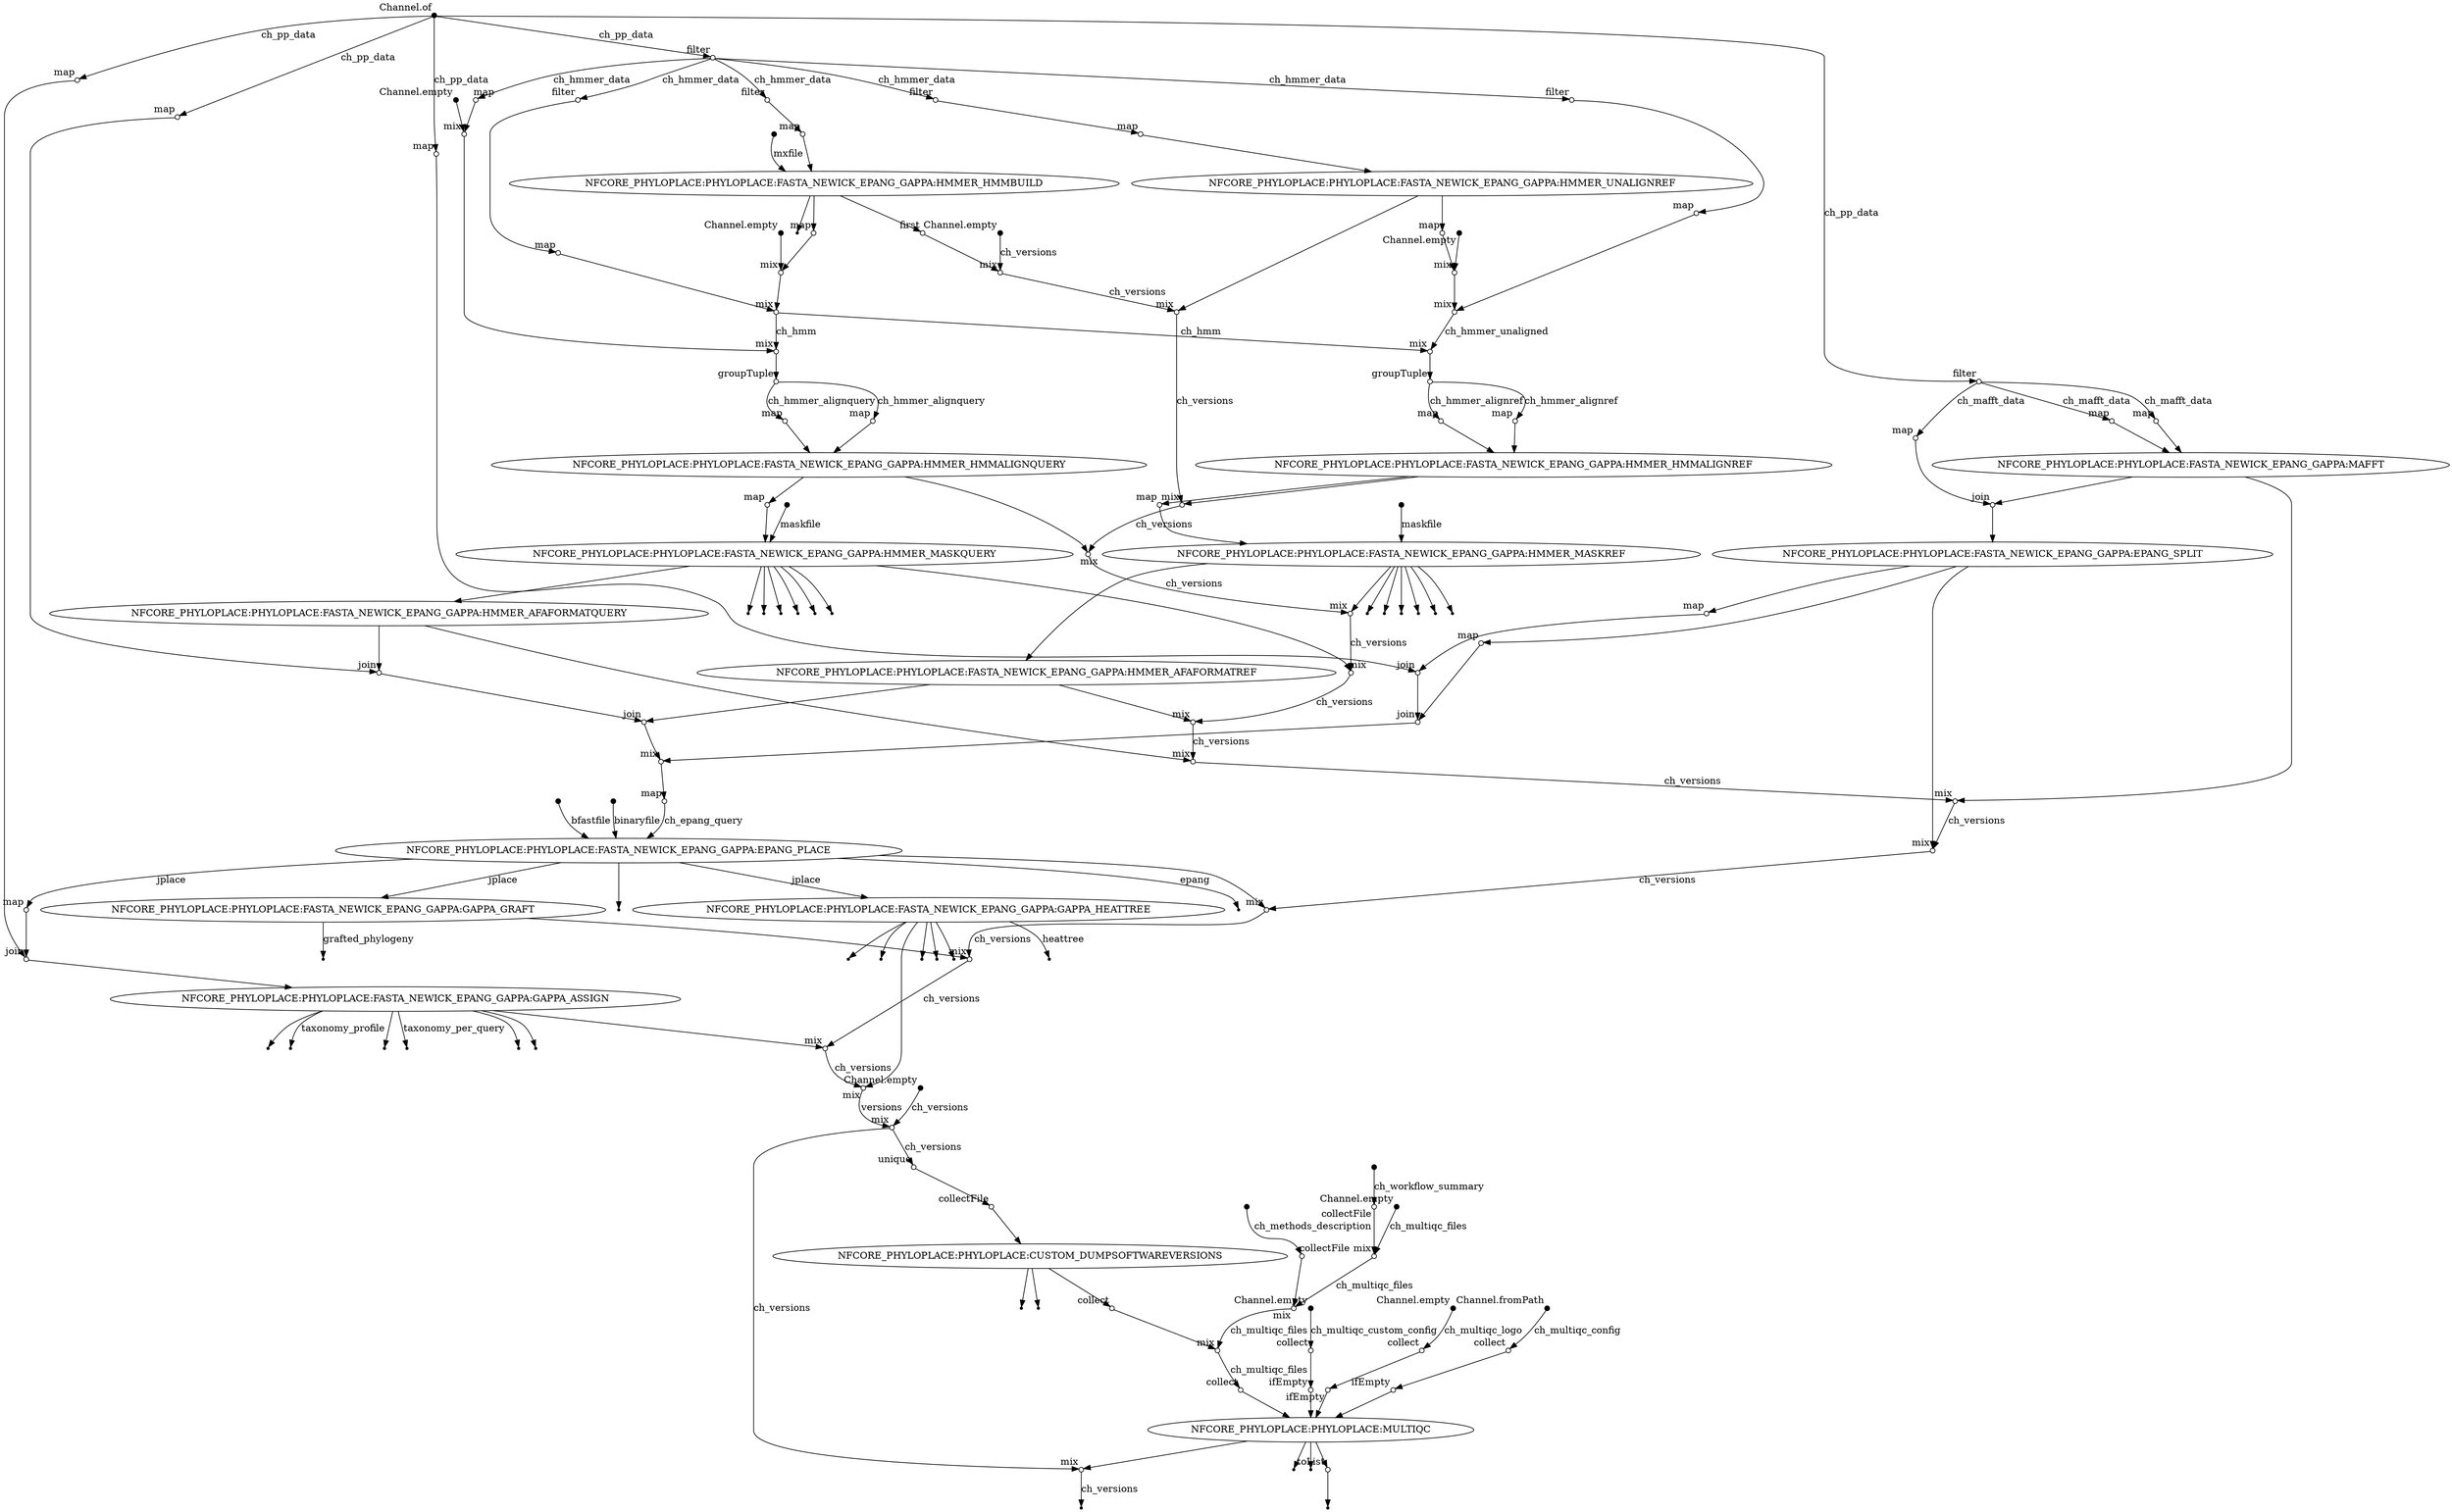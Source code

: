 digraph "phyloplace_dag" {
v0 [shape=point,label="",fixedsize=true,width=0.1,xlabel="Channel.of"];
v6 [shape=circle,label="",fixedsize=true,width=0.1,xlabel="filter"];
v0 -> v6 [label="ch_pp_data"];

v1 [shape=point,label="",fixedsize=true,width=0.1,xlabel="Channel.fromPath"];
v132 [shape=circle,label="",fixedsize=true,width=0.1,xlabel="collect"];
v1 -> v132 [label="ch_multiqc_config"];

v2 [shape=point,label="",fixedsize=true,width=0.1,xlabel="Channel.empty"];
v134 [shape=circle,label="",fixedsize=true,width=0.1,xlabel="collect"];
v2 -> v134 [label="ch_multiqc_custom_config"];

v3 [shape=point,label="",fixedsize=true,width=0.1,xlabel="Channel.empty"];
v136 [shape=circle,label="",fixedsize=true,width=0.1,xlabel="collect"];
v3 -> v136 [label="ch_multiqc_logo"];

v4 [shape=point,label="",fixedsize=true,width=0.1,xlabel="Channel.empty"];
v116 [shape=circle,label="",fixedsize=true,width=0.1,xlabel="mix"];
v4 -> v116 [label="ch_versions"];

v5 [shape=point,label="",fixedsize=true,width=0.1,xlabel="Channel.empty"];
v20 [shape=circle,label="",fixedsize=true,width=0.1,xlabel="mix"];
v5 -> v20 [label="ch_versions"];

v6 [shape=circle,label="",fixedsize=true,width=0.1,xlabel="filter"];
v8 [shape=circle,label="",fixedsize=true,width=0.1,xlabel="filter"];
v6 -> v8 [label="ch_hmmer_data"];

v0 [shape=point,label="",fixedsize=true,width=0.1,xlabel="Channel.of"];
v7 [shape=circle,label="",fixedsize=true,width=0.1,xlabel="filter"];
v0 -> v7 [label="ch_pp_data"];

v7 [shape=circle,label="",fixedsize=true,width=0.1,xlabel="filter"];
v70 [shape=circle,label="",fixedsize=true,width=0.1,xlabel="map"];
v7 -> v70 [label="ch_mafft_data"];

v8 [shape=circle,label="",fixedsize=true,width=0.1,xlabel="filter"];
v9 [shape=circle,label="",fixedsize=true,width=0.1,xlabel="map"];
v8 -> v9;

v9 [shape=circle,label="",fixedsize=true,width=0.1,xlabel="map"];
v11 [label="NFCORE_PHYLOPLACE:PHYLOPLACE:FASTA_NEWICK_EPANG_GAPPA:HMMER_HMMBUILD"];
v9 -> v11;

v10 [shape=point,label="",fixedsize=true,width=0.1];
v11 [label="NFCORE_PHYLOPLACE:PHYLOPLACE:FASTA_NEWICK_EPANG_GAPPA:HMMER_HMMBUILD"];
v10 -> v11 [label="mxfile"];

v11 [label="NFCORE_PHYLOPLACE:PHYLOPLACE:FASTA_NEWICK_EPANG_GAPPA:HMMER_HMMBUILD"];
v14 [shape=circle,label="",fixedsize=true,width=0.1,xlabel="map"];
v11 -> v14;

v11 [label="NFCORE_PHYLOPLACE:PHYLOPLACE:FASTA_NEWICK_EPANG_GAPPA:HMMER_HMMBUILD"];
v12 [shape=point];
v11 -> v12;

v11 [label="NFCORE_PHYLOPLACE:PHYLOPLACE:FASTA_NEWICK_EPANG_GAPPA:HMMER_HMMBUILD"];
v19 [shape=circle,label="",fixedsize=true,width=0.1,xlabel="first"];
v11 -> v19;

v13 [shape=point,label="",fixedsize=true,width=0.1,xlabel="Channel.empty"];
v15 [shape=circle,label="",fixedsize=true,width=0.1,xlabel="mix"];
v13 -> v15;

v14 [shape=circle,label="",fixedsize=true,width=0.1,xlabel="map"];
v15 [shape=circle,label="",fixedsize=true,width=0.1,xlabel="mix"];
v14 -> v15;

v15 [shape=circle,label="",fixedsize=true,width=0.1,xlabel="mix"];
v18 [shape=circle,label="",fixedsize=true,width=0.1,xlabel="mix"];
v15 -> v18;

v6 [shape=circle,label="",fixedsize=true,width=0.1,xlabel="filter"];
v16 [shape=circle,label="",fixedsize=true,width=0.1,xlabel="filter"];
v6 -> v16 [label="ch_hmmer_data"];

v16 [shape=circle,label="",fixedsize=true,width=0.1,xlabel="filter"];
v17 [shape=circle,label="",fixedsize=true,width=0.1,xlabel="map"];
v16 -> v17;

v17 [shape=circle,label="",fixedsize=true,width=0.1,xlabel="map"];
v18 [shape=circle,label="",fixedsize=true,width=0.1,xlabel="mix"];
v17 -> v18;

v18 [shape=circle,label="",fixedsize=true,width=0.1,xlabel="mix"];
v31 [shape=circle,label="",fixedsize=true,width=0.1,xlabel="mix"];
v18 -> v31 [label="ch_hmm"];

v19 [shape=circle,label="",fixedsize=true,width=0.1,xlabel="first"];
v20 [shape=circle,label="",fixedsize=true,width=0.1,xlabel="mix"];
v19 -> v20;

v20 [shape=circle,label="",fixedsize=true,width=0.1,xlabel="mix"];
v30 [shape=circle,label="",fixedsize=true,width=0.1,xlabel="mix"];
v20 -> v30 [label="ch_versions"];

v6 [shape=circle,label="",fixedsize=true,width=0.1,xlabel="filter"];
v21 [shape=circle,label="",fixedsize=true,width=0.1,xlabel="filter"];
v6 -> v21 [label="ch_hmmer_data"];

v21 [shape=circle,label="",fixedsize=true,width=0.1,xlabel="filter"];
v22 [shape=circle,label="",fixedsize=true,width=0.1,xlabel="map"];
v21 -> v22;

v22 [shape=circle,label="",fixedsize=true,width=0.1,xlabel="map"];
v23 [label="NFCORE_PHYLOPLACE:PHYLOPLACE:FASTA_NEWICK_EPANG_GAPPA:HMMER_UNALIGNREF"];
v22 -> v23;

v23 [label="NFCORE_PHYLOPLACE:PHYLOPLACE:FASTA_NEWICK_EPANG_GAPPA:HMMER_UNALIGNREF"];
v25 [shape=circle,label="",fixedsize=true,width=0.1,xlabel="map"];
v23 -> v25;

v23 [label="NFCORE_PHYLOPLACE:PHYLOPLACE:FASTA_NEWICK_EPANG_GAPPA:HMMER_UNALIGNREF"];
v30 [shape=circle,label="",fixedsize=true,width=0.1,xlabel="mix"];
v23 -> v30;

v24 [shape=point,label="",fixedsize=true,width=0.1,xlabel="Channel.empty"];
v26 [shape=circle,label="",fixedsize=true,width=0.1,xlabel="mix"];
v24 -> v26;

v25 [shape=circle,label="",fixedsize=true,width=0.1,xlabel="map"];
v26 [shape=circle,label="",fixedsize=true,width=0.1,xlabel="mix"];
v25 -> v26;

v26 [shape=circle,label="",fixedsize=true,width=0.1,xlabel="mix"];
v29 [shape=circle,label="",fixedsize=true,width=0.1,xlabel="mix"];
v26 -> v29;

v6 [shape=circle,label="",fixedsize=true,width=0.1,xlabel="filter"];
v27 [shape=circle,label="",fixedsize=true,width=0.1,xlabel="filter"];
v6 -> v27 [label="ch_hmmer_data"];

v27 [shape=circle,label="",fixedsize=true,width=0.1,xlabel="filter"];
v28 [shape=circle,label="",fixedsize=true,width=0.1,xlabel="map"];
v27 -> v28;

v28 [shape=circle,label="",fixedsize=true,width=0.1,xlabel="map"];
v29 [shape=circle,label="",fixedsize=true,width=0.1,xlabel="mix"];
v28 -> v29;

v29 [shape=circle,label="",fixedsize=true,width=0.1,xlabel="mix"];
v31 [shape=circle,label="",fixedsize=true,width=0.1,xlabel="mix"];
v29 -> v31 [label="ch_hmmer_unaligned"];

v30 [shape=circle,label="",fixedsize=true,width=0.1,xlabel="mix"];
v36 [shape=circle,label="",fixedsize=true,width=0.1,xlabel="mix"];
v30 -> v36 [label="ch_versions"];

v31 [shape=circle,label="",fixedsize=true,width=0.1,xlabel="mix"];
v32 [shape=circle,label="",fixedsize=true,width=0.1,xlabel="groupTuple"];
v31 -> v32;

v32 [shape=circle,label="",fixedsize=true,width=0.1,xlabel="groupTuple"];
v33 [shape=circle,label="",fixedsize=true,width=0.1,xlabel="map"];
v32 -> v33 [label="ch_hmmer_alignref"];

v33 [shape=circle,label="",fixedsize=true,width=0.1,xlabel="map"];
v35 [label="NFCORE_PHYLOPLACE:PHYLOPLACE:FASTA_NEWICK_EPANG_GAPPA:HMMER_HMMALIGNREF"];
v33 -> v35;

v32 [shape=circle,label="",fixedsize=true,width=0.1,xlabel="groupTuple"];
v34 [shape=circle,label="",fixedsize=true,width=0.1,xlabel="map"];
v32 -> v34 [label="ch_hmmer_alignref"];

v34 [shape=circle,label="",fixedsize=true,width=0.1,xlabel="map"];
v35 [label="NFCORE_PHYLOPLACE:PHYLOPLACE:FASTA_NEWICK_EPANG_GAPPA:HMMER_HMMALIGNREF"];
v34 -> v35;

v35 [label="NFCORE_PHYLOPLACE:PHYLOPLACE:FASTA_NEWICK_EPANG_GAPPA:HMMER_HMMALIGNREF"];
v46 [shape=circle,label="",fixedsize=true,width=0.1,xlabel="map"];
v35 -> v46;

v35 [label="NFCORE_PHYLOPLACE:PHYLOPLACE:FASTA_NEWICK_EPANG_GAPPA:HMMER_HMMALIGNREF"];
v36 [shape=circle,label="",fixedsize=true,width=0.1,xlabel="mix"];
v35 -> v36;

v36 [shape=circle,label="",fixedsize=true,width=0.1,xlabel="mix"];
v45 [shape=circle,label="",fixedsize=true,width=0.1,xlabel="mix"];
v36 -> v45 [label="ch_versions"];

v37 [shape=point,label="",fixedsize=true,width=0.1,xlabel="Channel.empty"];
v39 [shape=circle,label="",fixedsize=true,width=0.1,xlabel="mix"];
v37 -> v39;

v6 [shape=circle,label="",fixedsize=true,width=0.1,xlabel="filter"];
v38 [shape=circle,label="",fixedsize=true,width=0.1,xlabel="map"];
v6 -> v38 [label="ch_hmmer_data"];

v38 [shape=circle,label="",fixedsize=true,width=0.1,xlabel="map"];
v39 [shape=circle,label="",fixedsize=true,width=0.1,xlabel="mix"];
v38 -> v39;

v39 [shape=circle,label="",fixedsize=true,width=0.1,xlabel="mix"];
v40 [shape=circle,label="",fixedsize=true,width=0.1,xlabel="mix"];
v39 -> v40;

v18 [shape=circle,label="",fixedsize=true,width=0.1,xlabel="mix"];
v40 [shape=circle,label="",fixedsize=true,width=0.1,xlabel="mix"];
v18 -> v40 [label="ch_hmm"];

v40 [shape=circle,label="",fixedsize=true,width=0.1,xlabel="mix"];
v41 [shape=circle,label="",fixedsize=true,width=0.1,xlabel="groupTuple"];
v40 -> v41;

v41 [shape=circle,label="",fixedsize=true,width=0.1,xlabel="groupTuple"];
v42 [shape=circle,label="",fixedsize=true,width=0.1,xlabel="map"];
v41 -> v42 [label="ch_hmmer_alignquery"];

v42 [shape=circle,label="",fixedsize=true,width=0.1,xlabel="map"];
v44 [label="NFCORE_PHYLOPLACE:PHYLOPLACE:FASTA_NEWICK_EPANG_GAPPA:HMMER_HMMALIGNQUERY"];
v42 -> v44;

v41 [shape=circle,label="",fixedsize=true,width=0.1,xlabel="groupTuple"];
v43 [shape=circle,label="",fixedsize=true,width=0.1,xlabel="map"];
v41 -> v43 [label="ch_hmmer_alignquery"];

v43 [shape=circle,label="",fixedsize=true,width=0.1,xlabel="map"];
v44 [label="NFCORE_PHYLOPLACE:PHYLOPLACE:FASTA_NEWICK_EPANG_GAPPA:HMMER_HMMALIGNQUERY"];
v43 -> v44;

v44 [label="NFCORE_PHYLOPLACE:PHYLOPLACE:FASTA_NEWICK_EPANG_GAPPA:HMMER_HMMALIGNQUERY"];
v56 [shape=circle,label="",fixedsize=true,width=0.1,xlabel="map"];
v44 -> v56;

v44 [label="NFCORE_PHYLOPLACE:PHYLOPLACE:FASTA_NEWICK_EPANG_GAPPA:HMMER_HMMALIGNQUERY"];
v45 [shape=circle,label="",fixedsize=true,width=0.1,xlabel="mix"];
v44 -> v45;

v45 [shape=circle,label="",fixedsize=true,width=0.1,xlabel="mix"];
v55 [shape=circle,label="",fixedsize=true,width=0.1,xlabel="mix"];
v45 -> v55 [label="ch_versions"];

v46 [shape=circle,label="",fixedsize=true,width=0.1,xlabel="map"];
v48 [label="NFCORE_PHYLOPLACE:PHYLOPLACE:FASTA_NEWICK_EPANG_GAPPA:HMMER_MASKREF"];
v46 -> v48;

v47 [shape=point,label="",fixedsize=true,width=0.1];
v48 [label="NFCORE_PHYLOPLACE:PHYLOPLACE:FASTA_NEWICK_EPANG_GAPPA:HMMER_MASKREF"];
v47 -> v48 [label="maskfile"];

v48 [label="NFCORE_PHYLOPLACE:PHYLOPLACE:FASTA_NEWICK_EPANG_GAPPA:HMMER_MASKREF"];
v66 [label="NFCORE_PHYLOPLACE:PHYLOPLACE:FASTA_NEWICK_EPANG_GAPPA:HMMER_AFAFORMATREF"];
v48 -> v66;

v48 [label="NFCORE_PHYLOPLACE:PHYLOPLACE:FASTA_NEWICK_EPANG_GAPPA:HMMER_MASKREF"];
v54 [shape=point];
v48 -> v54;

v48 [label="NFCORE_PHYLOPLACE:PHYLOPLACE:FASTA_NEWICK_EPANG_GAPPA:HMMER_MASKREF"];
v53 [shape=point];
v48 -> v53;

v48 [label="NFCORE_PHYLOPLACE:PHYLOPLACE:FASTA_NEWICK_EPANG_GAPPA:HMMER_MASKREF"];
v52 [shape=point];
v48 -> v52;

v48 [label="NFCORE_PHYLOPLACE:PHYLOPLACE:FASTA_NEWICK_EPANG_GAPPA:HMMER_MASKREF"];
v51 [shape=point];
v48 -> v51;

v48 [label="NFCORE_PHYLOPLACE:PHYLOPLACE:FASTA_NEWICK_EPANG_GAPPA:HMMER_MASKREF"];
v50 [shape=point];
v48 -> v50;

v48 [label="NFCORE_PHYLOPLACE:PHYLOPLACE:FASTA_NEWICK_EPANG_GAPPA:HMMER_MASKREF"];
v49 [shape=point];
v48 -> v49;

v48 [label="NFCORE_PHYLOPLACE:PHYLOPLACE:FASTA_NEWICK_EPANG_GAPPA:HMMER_MASKREF"];
v55 [shape=circle,label="",fixedsize=true,width=0.1,xlabel="mix"];
v48 -> v55;

v55 [shape=circle,label="",fixedsize=true,width=0.1,xlabel="mix"];
v65 [shape=circle,label="",fixedsize=true,width=0.1,xlabel="mix"];
v55 -> v65 [label="ch_versions"];

v56 [shape=circle,label="",fixedsize=true,width=0.1,xlabel="map"];
v58 [label="NFCORE_PHYLOPLACE:PHYLOPLACE:FASTA_NEWICK_EPANG_GAPPA:HMMER_MASKQUERY"];
v56 -> v58;

v57 [shape=point,label="",fixedsize=true,width=0.1];
v58 [label="NFCORE_PHYLOPLACE:PHYLOPLACE:FASTA_NEWICK_EPANG_GAPPA:HMMER_MASKQUERY"];
v57 -> v58 [label="maskfile"];

v58 [label="NFCORE_PHYLOPLACE:PHYLOPLACE:FASTA_NEWICK_EPANG_GAPPA:HMMER_MASKQUERY"];
v68 [label="NFCORE_PHYLOPLACE:PHYLOPLACE:FASTA_NEWICK_EPANG_GAPPA:HMMER_AFAFORMATQUERY"];
v58 -> v68;

v58 [label="NFCORE_PHYLOPLACE:PHYLOPLACE:FASTA_NEWICK_EPANG_GAPPA:HMMER_MASKQUERY"];
v64 [shape=point];
v58 -> v64;

v58 [label="NFCORE_PHYLOPLACE:PHYLOPLACE:FASTA_NEWICK_EPANG_GAPPA:HMMER_MASKQUERY"];
v63 [shape=point];
v58 -> v63;

v58 [label="NFCORE_PHYLOPLACE:PHYLOPLACE:FASTA_NEWICK_EPANG_GAPPA:HMMER_MASKQUERY"];
v62 [shape=point];
v58 -> v62;

v58 [label="NFCORE_PHYLOPLACE:PHYLOPLACE:FASTA_NEWICK_EPANG_GAPPA:HMMER_MASKQUERY"];
v61 [shape=point];
v58 -> v61;

v58 [label="NFCORE_PHYLOPLACE:PHYLOPLACE:FASTA_NEWICK_EPANG_GAPPA:HMMER_MASKQUERY"];
v60 [shape=point];
v58 -> v60;

v58 [label="NFCORE_PHYLOPLACE:PHYLOPLACE:FASTA_NEWICK_EPANG_GAPPA:HMMER_MASKQUERY"];
v59 [shape=point];
v58 -> v59;

v58 [label="NFCORE_PHYLOPLACE:PHYLOPLACE:FASTA_NEWICK_EPANG_GAPPA:HMMER_MASKQUERY"];
v65 [shape=circle,label="",fixedsize=true,width=0.1,xlabel="mix"];
v58 -> v65;

v65 [shape=circle,label="",fixedsize=true,width=0.1,xlabel="mix"];
v67 [shape=circle,label="",fixedsize=true,width=0.1,xlabel="mix"];
v65 -> v67 [label="ch_versions"];

v66 [label="NFCORE_PHYLOPLACE:PHYLOPLACE:FASTA_NEWICK_EPANG_GAPPA:HMMER_AFAFORMATREF"];
v80 [shape=circle,label="",fixedsize=true,width=0.1,xlabel="join"];
v66 -> v80;

v66 [label="NFCORE_PHYLOPLACE:PHYLOPLACE:FASTA_NEWICK_EPANG_GAPPA:HMMER_AFAFORMATREF"];
v67 [shape=circle,label="",fixedsize=true,width=0.1,xlabel="mix"];
v66 -> v67;

v67 [shape=circle,label="",fixedsize=true,width=0.1,xlabel="mix"];
v69 [shape=circle,label="",fixedsize=true,width=0.1,xlabel="mix"];
v67 -> v69 [label="ch_versions"];

v68 [label="NFCORE_PHYLOPLACE:PHYLOPLACE:FASTA_NEWICK_EPANG_GAPPA:HMMER_AFAFORMATQUERY"];
v79 [shape=circle,label="",fixedsize=true,width=0.1,xlabel="join"];
v68 -> v79;

v68 [label="NFCORE_PHYLOPLACE:PHYLOPLACE:FASTA_NEWICK_EPANG_GAPPA:HMMER_AFAFORMATQUERY"];
v69 [shape=circle,label="",fixedsize=true,width=0.1,xlabel="mix"];
v68 -> v69;

v69 [shape=circle,label="",fixedsize=true,width=0.1,xlabel="mix"];
v73 [shape=circle,label="",fixedsize=true,width=0.1,xlabel="mix"];
v69 -> v73 [label="ch_versions"];

v70 [shape=circle,label="",fixedsize=true,width=0.1,xlabel="map"];
v72 [label="NFCORE_PHYLOPLACE:PHYLOPLACE:FASTA_NEWICK_EPANG_GAPPA:MAFFT"];
v70 -> v72;

v7 [shape=circle,label="",fixedsize=true,width=0.1,xlabel="filter"];
v71 [shape=circle,label="",fixedsize=true,width=0.1,xlabel="map"];
v7 -> v71 [label="ch_mafft_data"];

v71 [shape=circle,label="",fixedsize=true,width=0.1,xlabel="map"];
v72 [label="NFCORE_PHYLOPLACE:PHYLOPLACE:FASTA_NEWICK_EPANG_GAPPA:MAFFT"];
v71 -> v72;

v72 [label="NFCORE_PHYLOPLACE:PHYLOPLACE:FASTA_NEWICK_EPANG_GAPPA:MAFFT"];
v75 [shape=circle,label="",fixedsize=true,width=0.1,xlabel="join"];
v72 -> v75;

v72 [label="NFCORE_PHYLOPLACE:PHYLOPLACE:FASTA_NEWICK_EPANG_GAPPA:MAFFT"];
v73 [shape=circle,label="",fixedsize=true,width=0.1,xlabel="mix"];
v72 -> v73;

v73 [shape=circle,label="",fixedsize=true,width=0.1,xlabel="mix"];
v77 [shape=circle,label="",fixedsize=true,width=0.1,xlabel="mix"];
v73 -> v77 [label="ch_versions"];

v7 [shape=circle,label="",fixedsize=true,width=0.1,xlabel="filter"];
v74 [shape=circle,label="",fixedsize=true,width=0.1,xlabel="map"];
v7 -> v74 [label="ch_mafft_data"];

v74 [shape=circle,label="",fixedsize=true,width=0.1,xlabel="map"];
v75 [shape=circle,label="",fixedsize=true,width=0.1,xlabel="join"];
v74 -> v75;

v75 [shape=circle,label="",fixedsize=true,width=0.1,xlabel="join"];
v76 [label="NFCORE_PHYLOPLACE:PHYLOPLACE:FASTA_NEWICK_EPANG_GAPPA:EPANG_SPLIT"];
v75 -> v76;

v76 [label="NFCORE_PHYLOPLACE:PHYLOPLACE:FASTA_NEWICK_EPANG_GAPPA:EPANG_SPLIT"];
v82 [shape=circle,label="",fixedsize=true,width=0.1,xlabel="map"];
v76 -> v82;

v76 [label="NFCORE_PHYLOPLACE:PHYLOPLACE:FASTA_NEWICK_EPANG_GAPPA:EPANG_SPLIT"];
v84 [shape=circle,label="",fixedsize=true,width=0.1,xlabel="map"];
v76 -> v84;

v76 [label="NFCORE_PHYLOPLACE:PHYLOPLACE:FASTA_NEWICK_EPANG_GAPPA:EPANG_SPLIT"];
v77 [shape=circle,label="",fixedsize=true,width=0.1,xlabel="mix"];
v76 -> v77;

v77 [shape=circle,label="",fixedsize=true,width=0.1,xlabel="mix"];
v93 [shape=circle,label="",fixedsize=true,width=0.1,xlabel="mix"];
v77 -> v93 [label="ch_versions"];

v0 [shape=point,label="",fixedsize=true,width=0.1,xlabel="Channel.of"];
v78 [shape=circle,label="",fixedsize=true,width=0.1,xlabel="map"];
v0 -> v78 [label="ch_pp_data"];

v78 [shape=circle,label="",fixedsize=true,width=0.1,xlabel="map"];
v79 [shape=circle,label="",fixedsize=true,width=0.1,xlabel="join"];
v78 -> v79;

v79 [shape=circle,label="",fixedsize=true,width=0.1,xlabel="join"];
v80 [shape=circle,label="",fixedsize=true,width=0.1,xlabel="join"];
v79 -> v80;

v80 [shape=circle,label="",fixedsize=true,width=0.1,xlabel="join"];
v86 [shape=circle,label="",fixedsize=true,width=0.1,xlabel="mix"];
v80 -> v86;

v0 [shape=point,label="",fixedsize=true,width=0.1,xlabel="Channel.of"];
v81 [shape=circle,label="",fixedsize=true,width=0.1,xlabel="map"];
v0 -> v81 [label="ch_pp_data"];

v81 [shape=circle,label="",fixedsize=true,width=0.1,xlabel="map"];
v83 [shape=circle,label="",fixedsize=true,width=0.1,xlabel="join"];
v81 -> v83;

v82 [shape=circle,label="",fixedsize=true,width=0.1,xlabel="map"];
v83 [shape=circle,label="",fixedsize=true,width=0.1,xlabel="join"];
v82 -> v83;

v83 [shape=circle,label="",fixedsize=true,width=0.1,xlabel="join"];
v85 [shape=circle,label="",fixedsize=true,width=0.1,xlabel="join"];
v83 -> v85;

v84 [shape=circle,label="",fixedsize=true,width=0.1,xlabel="map"];
v85 [shape=circle,label="",fixedsize=true,width=0.1,xlabel="join"];
v84 -> v85;

v85 [shape=circle,label="",fixedsize=true,width=0.1,xlabel="join"];
v86 [shape=circle,label="",fixedsize=true,width=0.1,xlabel="mix"];
v85 -> v86;

v86 [shape=circle,label="",fixedsize=true,width=0.1,xlabel="mix"];
v87 [shape=circle,label="",fixedsize=true,width=0.1,xlabel="map"];
v86 -> v87;

v87 [shape=circle,label="",fixedsize=true,width=0.1,xlabel="map"];
v90 [label="NFCORE_PHYLOPLACE:PHYLOPLACE:FASTA_NEWICK_EPANG_GAPPA:EPANG_PLACE"];
v87 -> v90 [label="ch_epang_query"];

v88 [shape=point,label="",fixedsize=true,width=0.1];
v90 [label="NFCORE_PHYLOPLACE:PHYLOPLACE:FASTA_NEWICK_EPANG_GAPPA:EPANG_PLACE"];
v88 -> v90 [label="bfastfile"];

v89 [shape=point,label="",fixedsize=true,width=0.1];
v90 [label="NFCORE_PHYLOPLACE:PHYLOPLACE:FASTA_NEWICK_EPANG_GAPPA:EPANG_PLACE"];
v89 -> v90 [label="binaryfile"];

v90 [label="NFCORE_PHYLOPLACE:PHYLOPLACE:FASTA_NEWICK_EPANG_GAPPA:EPANG_PLACE"];
v92 [shape=point];
v90 -> v92 [label="epang"];

v90 [label="NFCORE_PHYLOPLACE:PHYLOPLACE:FASTA_NEWICK_EPANG_GAPPA:EPANG_PLACE"];
v94 [label="NFCORE_PHYLOPLACE:PHYLOPLACE:FASTA_NEWICK_EPANG_GAPPA:GAPPA_GRAFT"];
v90 -> v94 [label="jplace"];

v90 [label="NFCORE_PHYLOPLACE:PHYLOPLACE:FASTA_NEWICK_EPANG_GAPPA:EPANG_PLACE"];
v91 [shape=point];
v90 -> v91;

v90 [label="NFCORE_PHYLOPLACE:PHYLOPLACE:FASTA_NEWICK_EPANG_GAPPA:EPANG_PLACE"];
v93 [shape=circle,label="",fixedsize=true,width=0.1,xlabel="mix"];
v90 -> v93;

v93 [shape=circle,label="",fixedsize=true,width=0.1,xlabel="mix"];
v96 [shape=circle,label="",fixedsize=true,width=0.1,xlabel="mix"];
v93 -> v96 [label="ch_versions"];

v94 [label="NFCORE_PHYLOPLACE:PHYLOPLACE:FASTA_NEWICK_EPANG_GAPPA:GAPPA_GRAFT"];
v95 [shape=point];
v94 -> v95 [label="grafted_phylogeny"];

v94 [label="NFCORE_PHYLOPLACE:PHYLOPLACE:FASTA_NEWICK_EPANG_GAPPA:GAPPA_GRAFT"];
v96 [shape=circle,label="",fixedsize=true,width=0.1,xlabel="mix"];
v94 -> v96;

v96 [shape=circle,label="",fixedsize=true,width=0.1,xlabel="mix"];
v107 [shape=circle,label="",fixedsize=true,width=0.1,xlabel="mix"];
v96 -> v107 [label="ch_versions"];

v90 [label="NFCORE_PHYLOPLACE:PHYLOPLACE:FASTA_NEWICK_EPANG_GAPPA:EPANG_PLACE"];
v97 [shape=circle,label="",fixedsize=true,width=0.1,xlabel="map"];
v90 -> v97 [label="jplace"];

v97 [shape=circle,label="",fixedsize=true,width=0.1,xlabel="map"];
v99 [shape=circle,label="",fixedsize=true,width=0.1,xlabel="join"];
v97 -> v99;

v0 [shape=point,label="",fixedsize=true,width=0.1,xlabel="Channel.of"];
v98 [shape=circle,label="",fixedsize=true,width=0.1,xlabel="map"];
v0 -> v98 [label="ch_pp_data"];

v98 [shape=circle,label="",fixedsize=true,width=0.1,xlabel="map"];
v99 [shape=circle,label="",fixedsize=true,width=0.1,xlabel="join"];
v98 -> v99;

v99 [shape=circle,label="",fixedsize=true,width=0.1,xlabel="join"];
v100 [label="NFCORE_PHYLOPLACE:PHYLOPLACE:FASTA_NEWICK_EPANG_GAPPA:GAPPA_ASSIGN"];
v99 -> v100;

v100 [label="NFCORE_PHYLOPLACE:PHYLOPLACE:FASTA_NEWICK_EPANG_GAPPA:GAPPA_ASSIGN"];
v106 [shape=point];
v100 -> v106;

v100 [label="NFCORE_PHYLOPLACE:PHYLOPLACE:FASTA_NEWICK_EPANG_GAPPA:GAPPA_ASSIGN"];
v105 [shape=point];
v100 -> v105 [label="taxonomy_profile"];

v100 [label="NFCORE_PHYLOPLACE:PHYLOPLACE:FASTA_NEWICK_EPANG_GAPPA:GAPPA_ASSIGN"];
v104 [shape=point];
v100 -> v104;

v100 [label="NFCORE_PHYLOPLACE:PHYLOPLACE:FASTA_NEWICK_EPANG_GAPPA:GAPPA_ASSIGN"];
v103 [shape=point];
v100 -> v103 [label="taxonomy_per_query"];

v100 [label="NFCORE_PHYLOPLACE:PHYLOPLACE:FASTA_NEWICK_EPANG_GAPPA:GAPPA_ASSIGN"];
v102 [shape=point];
v100 -> v102;

v100 [label="NFCORE_PHYLOPLACE:PHYLOPLACE:FASTA_NEWICK_EPANG_GAPPA:GAPPA_ASSIGN"];
v101 [shape=point];
v100 -> v101;

v100 [label="NFCORE_PHYLOPLACE:PHYLOPLACE:FASTA_NEWICK_EPANG_GAPPA:GAPPA_ASSIGN"];
v107 [shape=circle,label="",fixedsize=true,width=0.1,xlabel="mix"];
v100 -> v107;

v107 [shape=circle,label="",fixedsize=true,width=0.1,xlabel="mix"];
v115 [shape=circle,label="",fixedsize=true,width=0.1,xlabel="mix"];
v107 -> v115 [label="ch_versions"];

v90 [label="NFCORE_PHYLOPLACE:PHYLOPLACE:FASTA_NEWICK_EPANG_GAPPA:EPANG_PLACE"];
v108 [label="NFCORE_PHYLOPLACE:PHYLOPLACE:FASTA_NEWICK_EPANG_GAPPA:GAPPA_HEATTREE"];
v90 -> v108 [label="jplace"];

v108 [label="NFCORE_PHYLOPLACE:PHYLOPLACE:FASTA_NEWICK_EPANG_GAPPA:GAPPA_HEATTREE"];
v114 [shape=point];
v108 -> v114;

v108 [label="NFCORE_PHYLOPLACE:PHYLOPLACE:FASTA_NEWICK_EPANG_GAPPA:GAPPA_HEATTREE"];
v113 [shape=point];
v108 -> v113;

v108 [label="NFCORE_PHYLOPLACE:PHYLOPLACE:FASTA_NEWICK_EPANG_GAPPA:GAPPA_HEATTREE"];
v112 [shape=point];
v108 -> v112;

v108 [label="NFCORE_PHYLOPLACE:PHYLOPLACE:FASTA_NEWICK_EPANG_GAPPA:GAPPA_HEATTREE"];
v111 [shape=point];
v108 -> v111 [label="heattree"];

v108 [label="NFCORE_PHYLOPLACE:PHYLOPLACE:FASTA_NEWICK_EPANG_GAPPA:GAPPA_HEATTREE"];
v110 [shape=point];
v108 -> v110;

v108 [label="NFCORE_PHYLOPLACE:PHYLOPLACE:FASTA_NEWICK_EPANG_GAPPA:GAPPA_HEATTREE"];
v109 [shape=point];
v108 -> v109;

v108 [label="NFCORE_PHYLOPLACE:PHYLOPLACE:FASTA_NEWICK_EPANG_GAPPA:GAPPA_HEATTREE"];
v115 [shape=circle,label="",fixedsize=true,width=0.1,xlabel="mix"];
v108 -> v115;

v115 [shape=circle,label="",fixedsize=true,width=0.1,xlabel="mix"];
v116 [shape=circle,label="",fixedsize=true,width=0.1,xlabel="mix"];
v115 -> v116 [label="versions"];

v116 [shape=circle,label="",fixedsize=true,width=0.1,xlabel="mix"];
v117 [shape=circle,label="",fixedsize=true,width=0.1,xlabel="unique"];
v116 -> v117 [label="ch_versions"];

v117 [shape=circle,label="",fixedsize=true,width=0.1,xlabel="unique"];
v118 [shape=circle,label="",fixedsize=true,width=0.1,xlabel="collectFile"];
v117 -> v118;

v118 [shape=circle,label="",fixedsize=true,width=0.1,xlabel="collectFile"];
v119 [label="NFCORE_PHYLOPLACE:PHYLOPLACE:CUSTOM_DUMPSOFTWAREVERSIONS"];
v118 -> v119;

v119 [label="NFCORE_PHYLOPLACE:PHYLOPLACE:CUSTOM_DUMPSOFTWAREVERSIONS"];
v121 [shape=point];
v119 -> v121;

v119 [label="NFCORE_PHYLOPLACE:PHYLOPLACE:CUSTOM_DUMPSOFTWAREVERSIONS"];
v129 [shape=circle,label="",fixedsize=true,width=0.1,xlabel="collect"];
v119 -> v129;

v119 [label="NFCORE_PHYLOPLACE:PHYLOPLACE:CUSTOM_DUMPSOFTWAREVERSIONS"];
v120 [shape=point];
v119 -> v120;

v122 [shape=point,label="",fixedsize=true,width=0.1,xlabel="Channel.empty"];
v125 [shape=circle,label="",fixedsize=true,width=0.1,xlabel="mix"];
v122 -> v125 [label="ch_multiqc_files"];

v123 [shape=point,label="",fixedsize=true,width=0.1];
v124 [shape=circle,label="",fixedsize=true,width=0.1,xlabel="collectFile"];
v123 -> v124 [label="ch_workflow_summary"];

v124 [shape=circle,label="",fixedsize=true,width=0.1,xlabel="collectFile"];
v125 [shape=circle,label="",fixedsize=true,width=0.1,xlabel="mix"];
v124 -> v125;

v125 [shape=circle,label="",fixedsize=true,width=0.1,xlabel="mix"];
v128 [shape=circle,label="",fixedsize=true,width=0.1,xlabel="mix"];
v125 -> v128 [label="ch_multiqc_files"];

v126 [shape=point,label="",fixedsize=true,width=0.1];
v127 [shape=circle,label="",fixedsize=true,width=0.1,xlabel="collectFile"];
v126 -> v127 [label="ch_methods_description"];

v127 [shape=circle,label="",fixedsize=true,width=0.1,xlabel="collectFile"];
v128 [shape=circle,label="",fixedsize=true,width=0.1,xlabel="mix"];
v127 -> v128;

v128 [shape=circle,label="",fixedsize=true,width=0.1,xlabel="mix"];
v130 [shape=circle,label="",fixedsize=true,width=0.1,xlabel="mix"];
v128 -> v130 [label="ch_multiqc_files"];

v129 [shape=circle,label="",fixedsize=true,width=0.1,xlabel="collect"];
v130 [shape=circle,label="",fixedsize=true,width=0.1,xlabel="mix"];
v129 -> v130;

v130 [shape=circle,label="",fixedsize=true,width=0.1,xlabel="mix"];
v131 [shape=circle,label="",fixedsize=true,width=0.1,xlabel="collect"];
v130 -> v131 [label="ch_multiqc_files"];

v131 [shape=circle,label="",fixedsize=true,width=0.1,xlabel="collect"];
v138 [label="NFCORE_PHYLOPLACE:PHYLOPLACE:MULTIQC"];
v131 -> v138;

v132 [shape=circle,label="",fixedsize=true,width=0.1,xlabel="collect"];
v133 [shape=circle,label="",fixedsize=true,width=0.1,xlabel="ifEmpty"];
v132 -> v133;

v133 [shape=circle,label="",fixedsize=true,width=0.1,xlabel="ifEmpty"];
v138 [label="NFCORE_PHYLOPLACE:PHYLOPLACE:MULTIQC"];
v133 -> v138;

v134 [shape=circle,label="",fixedsize=true,width=0.1,xlabel="collect"];
v135 [shape=circle,label="",fixedsize=true,width=0.1,xlabel="ifEmpty"];
v134 -> v135;

v135 [shape=circle,label="",fixedsize=true,width=0.1,xlabel="ifEmpty"];
v138 [label="NFCORE_PHYLOPLACE:PHYLOPLACE:MULTIQC"];
v135 -> v138;

v136 [shape=circle,label="",fixedsize=true,width=0.1,xlabel="collect"];
v137 [shape=circle,label="",fixedsize=true,width=0.1,xlabel="ifEmpty"];
v136 -> v137;

v137 [shape=circle,label="",fixedsize=true,width=0.1,xlabel="ifEmpty"];
v138 [label="NFCORE_PHYLOPLACE:PHYLOPLACE:MULTIQC"];
v137 -> v138;

v138 [label="NFCORE_PHYLOPLACE:PHYLOPLACE:MULTIQC"];
v141 [shape=circle,label="",fixedsize=true,width=0.1,xlabel="toList"];
v138 -> v141;

v138 [label="NFCORE_PHYLOPLACE:PHYLOPLACE:MULTIQC"];
v140 [shape=point];
v138 -> v140;

v138 [label="NFCORE_PHYLOPLACE:PHYLOPLACE:MULTIQC"];
v139 [shape=point];
v138 -> v139;

v138 [label="NFCORE_PHYLOPLACE:PHYLOPLACE:MULTIQC"];
v143 [shape=circle,label="",fixedsize=true,width=0.1,xlabel="mix"];
v138 -> v143;

v141 [shape=circle,label="",fixedsize=true,width=0.1,xlabel="toList"];
v142 [shape=point];
v141 -> v142;

v116 [shape=circle,label="",fixedsize=true,width=0.1,xlabel="mix"];
v143 [shape=circle,label="",fixedsize=true,width=0.1,xlabel="mix"];
v116 -> v143 [label="ch_versions"];

v143 [shape=circle,label="",fixedsize=true,width=0.1,xlabel="mix"];
v144 [shape=point];
v143 -> v144 [label="ch_versions"];

}
